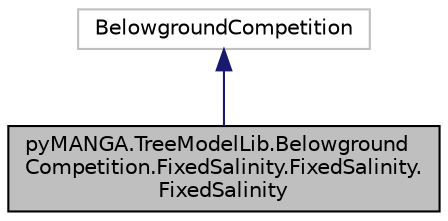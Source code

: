 digraph "pyMANGA.TreeModelLib.BelowgroundCompetition.FixedSalinity.FixedSalinity.FixedSalinity"
{
  edge [fontname="Helvetica",fontsize="10",labelfontname="Helvetica",labelfontsize="10"];
  node [fontname="Helvetica",fontsize="10",shape=record];
  Node1 [label="pyMANGA.TreeModelLib.Belowground\lCompetition.FixedSalinity.FixedSalinity.\lFixedSalinity",height=0.2,width=0.4,color="black", fillcolor="grey75", style="filled", fontcolor="black"];
  Node2 -> Node1 [dir="back",color="midnightblue",fontsize="10",style="solid",fontname="Helvetica"];
  Node2 [label="BelowgroundCompetition",height=0.2,width=0.4,color="grey75", fillcolor="white", style="filled"];
}
